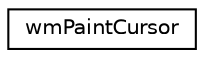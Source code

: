 digraph G
{
  edge [fontname="Helvetica",fontsize="10",labelfontname="Helvetica",labelfontsize="10"];
  node [fontname="Helvetica",fontsize="10",shape=record];
  rankdir=LR;
  Node1 [label="wmPaintCursor",height=0.2,width=0.4,color="black", fillcolor="white", style="filled",URL="$db/d6d/structwmPaintCursor.html"];
}
